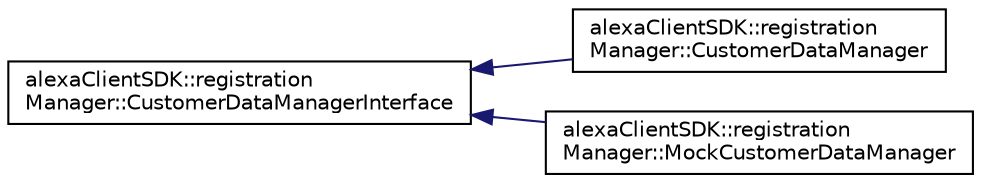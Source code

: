 digraph "Graphical Class Hierarchy"
{
  edge [fontname="Helvetica",fontsize="10",labelfontname="Helvetica",labelfontsize="10"];
  node [fontname="Helvetica",fontsize="10",shape=record];
  rankdir="LR";
  Node0 [label="alexaClientSDK::registration\lManager::CustomerDataManagerInterface",height=0.2,width=0.4,color="black", fillcolor="white", style="filled",URL="$classalexa_client_s_d_k_1_1registration_manager_1_1_customer_data_manager_interface.html"];
  Node0 -> Node1 [dir="back",color="midnightblue",fontsize="10",style="solid",fontname="Helvetica"];
  Node1 [label="alexaClientSDK::registration\lManager::CustomerDataManager",height=0.2,width=0.4,color="black", fillcolor="white", style="filled",URL="$classalexa_client_s_d_k_1_1registration_manager_1_1_customer_data_manager.html"];
  Node0 -> Node2 [dir="back",color="midnightblue",fontsize="10",style="solid",fontname="Helvetica"];
  Node2 [label="alexaClientSDK::registration\lManager::MockCustomerDataManager",height=0.2,width=0.4,color="black", fillcolor="white", style="filled",URL="$classalexa_client_s_d_k_1_1registration_manager_1_1_mock_customer_data_manager.html"];
}
